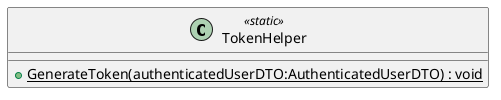 @startuml
class TokenHelper <<static>> {
    + {static} GenerateToken(authenticatedUserDTO:AuthenticatedUserDTO) : void
}
@enduml
